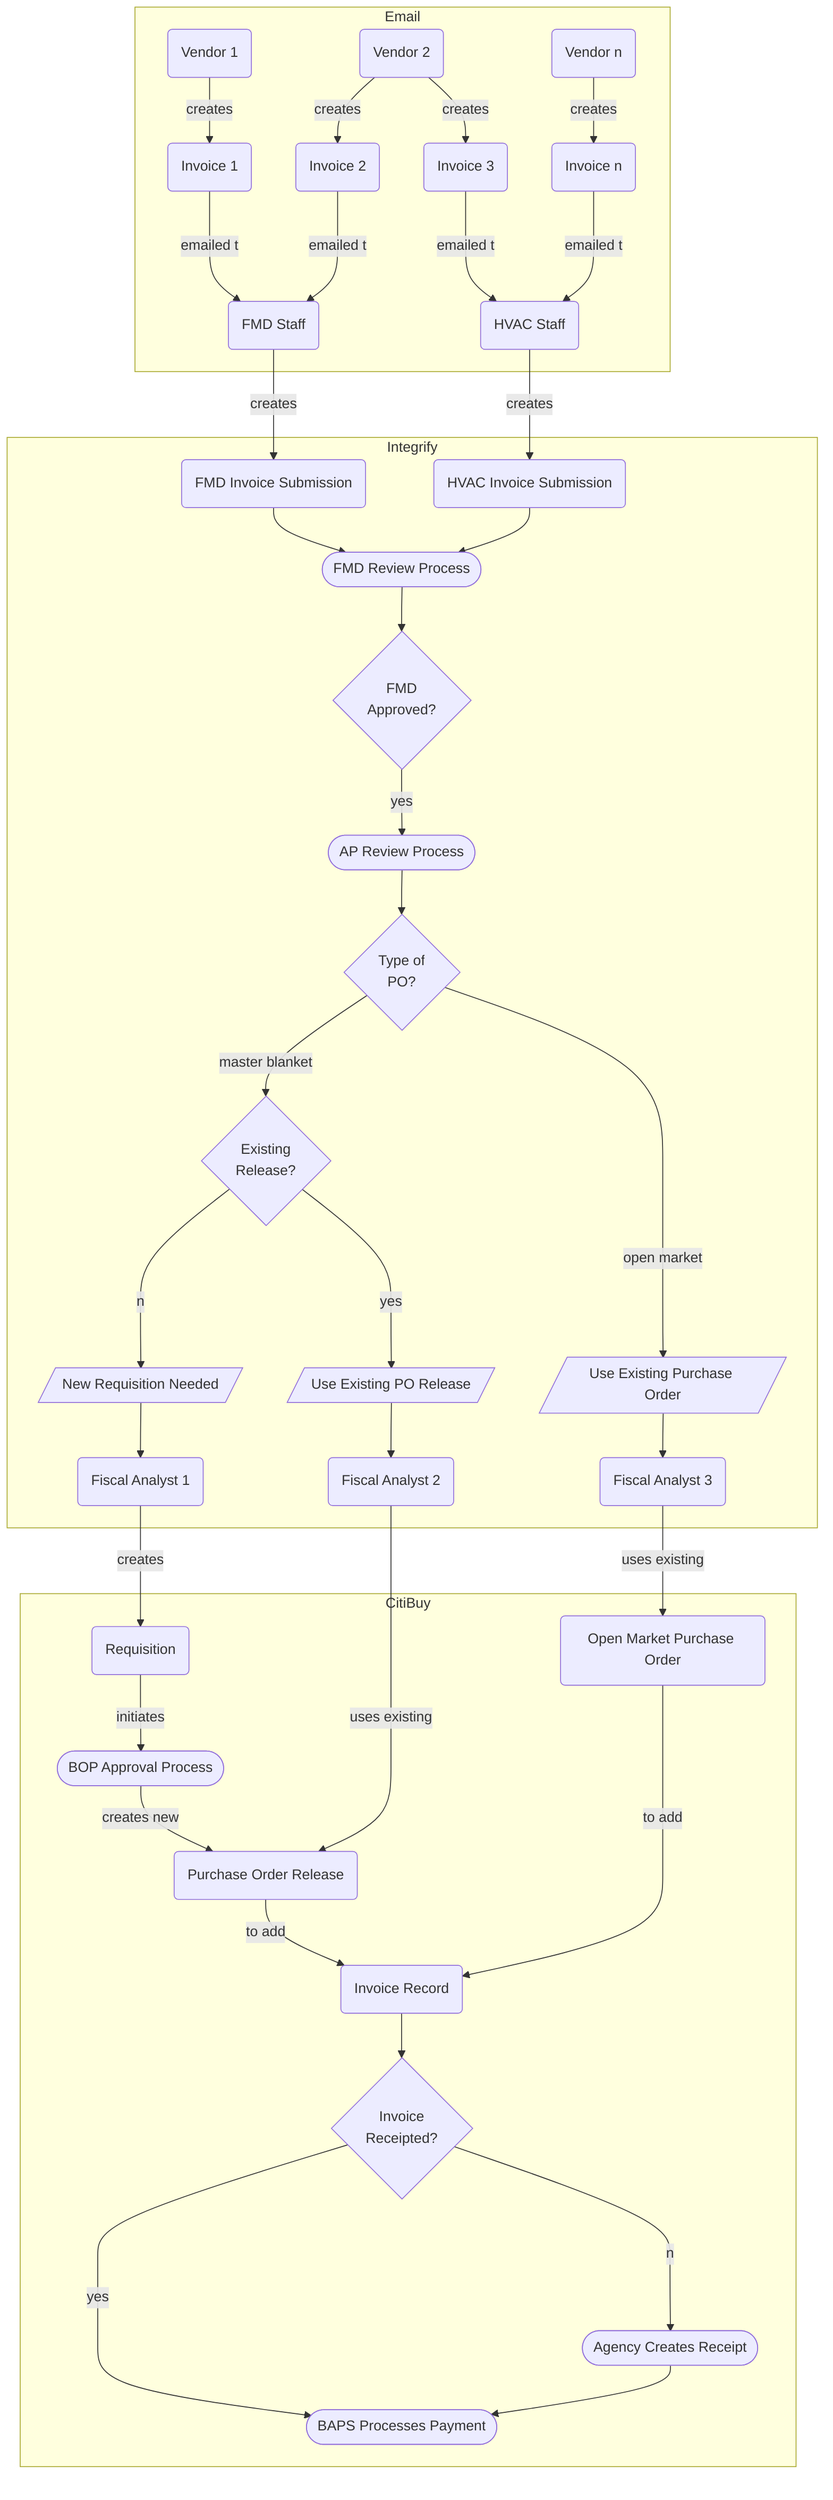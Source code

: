 flowchart TB
    subgraph Email
        V1(Vendor 1)
        V2(Vendor 2)
        VN(Vendor n)
        I1(Invoice 1)
        I2(Invoice 2)
        I3(Invoice 3)
        IN(Invoice n)
        StaffFMD(FMD Staff)
        StaffHVAC(HVAC Staff)
        V1 --creates--> I1
        V2 --creates--> I2
        V2 --creates--> I3
        VN --creates--> IN
        I1 --emailed to--> StaffFMD
        I2 --emailed to--> StaffFMD
        I3 --emailed to--> StaffHVAC
        IN --emailed to--> StaffHVAC
    end
    subgraph Integrify
        ProcessFMD(FMD Invoice Submission)
        ProcessHVAC(HVAC Invoice Submission)
        ReviewFMD([FMD Review Process])
        ReviewAP([AP Review Process])
        Approve1{FMD<br>Approved?}
        POType{Type of<br>PO?}
        ReleaseExist{Existing<br>Release?}
        Analyst1(Fiscal Analyst 1)
        Analyst2(Fiscal Analyst 2)
        Analyst3(Fiscal Analyst 3)
        NewReq[/New Requisition Needed/]
        CurrentRelease[/Use Existing PO Release/]
        CurrentPO[/Use Existing Purchase Order/]
        StaffFMD --creates--> ProcessFMD
        StaffHVAC --creates --> ProcessHVAC
        ProcessFMD --> ReviewFMD
        ProcessHVAC --> ReviewFMD
        ReviewFMD --> Approve1
        Approve1 --yes--> ReviewAP
        ReviewAP --> POType
        POType -->|open market| CurrentPO
        POType --master blanket--> ReleaseExist
        ReleaseExist --no--> NewReq
        ReleaseExist --yes--> CurrentRelease
        CurrentPO --> Analyst3
        CurrentRelease --> Analyst2
        NewReq --> Analyst1
    end
    subgraph CitiBuy
        Req(Requisition)
        ProcessBOP([BOP Approval Process])
        PO(Open Market Purchase Order)
        Release(Purchase Order Release)
        Invoice(Invoice Record)
        Receipted{Invoice<br>Receipted?}
        Receiving([Agency Creates Receipt])
        Paid([BAPS Processes Payment])
        Analyst3 --uses existing--> PO
        Analyst1 --creates--> Req
        Req --initiates--> ProcessBOP
        ProcessBOP --creates new--> Release
        Analyst2 --uses existing--> Release
        Release --to add--> Invoice
        PO --to add--> Invoice
        Invoice --> Receipted
        Receipted --yes--> Paid
        Receipted --no--> Receiving
        Receiving --> Paid
    end